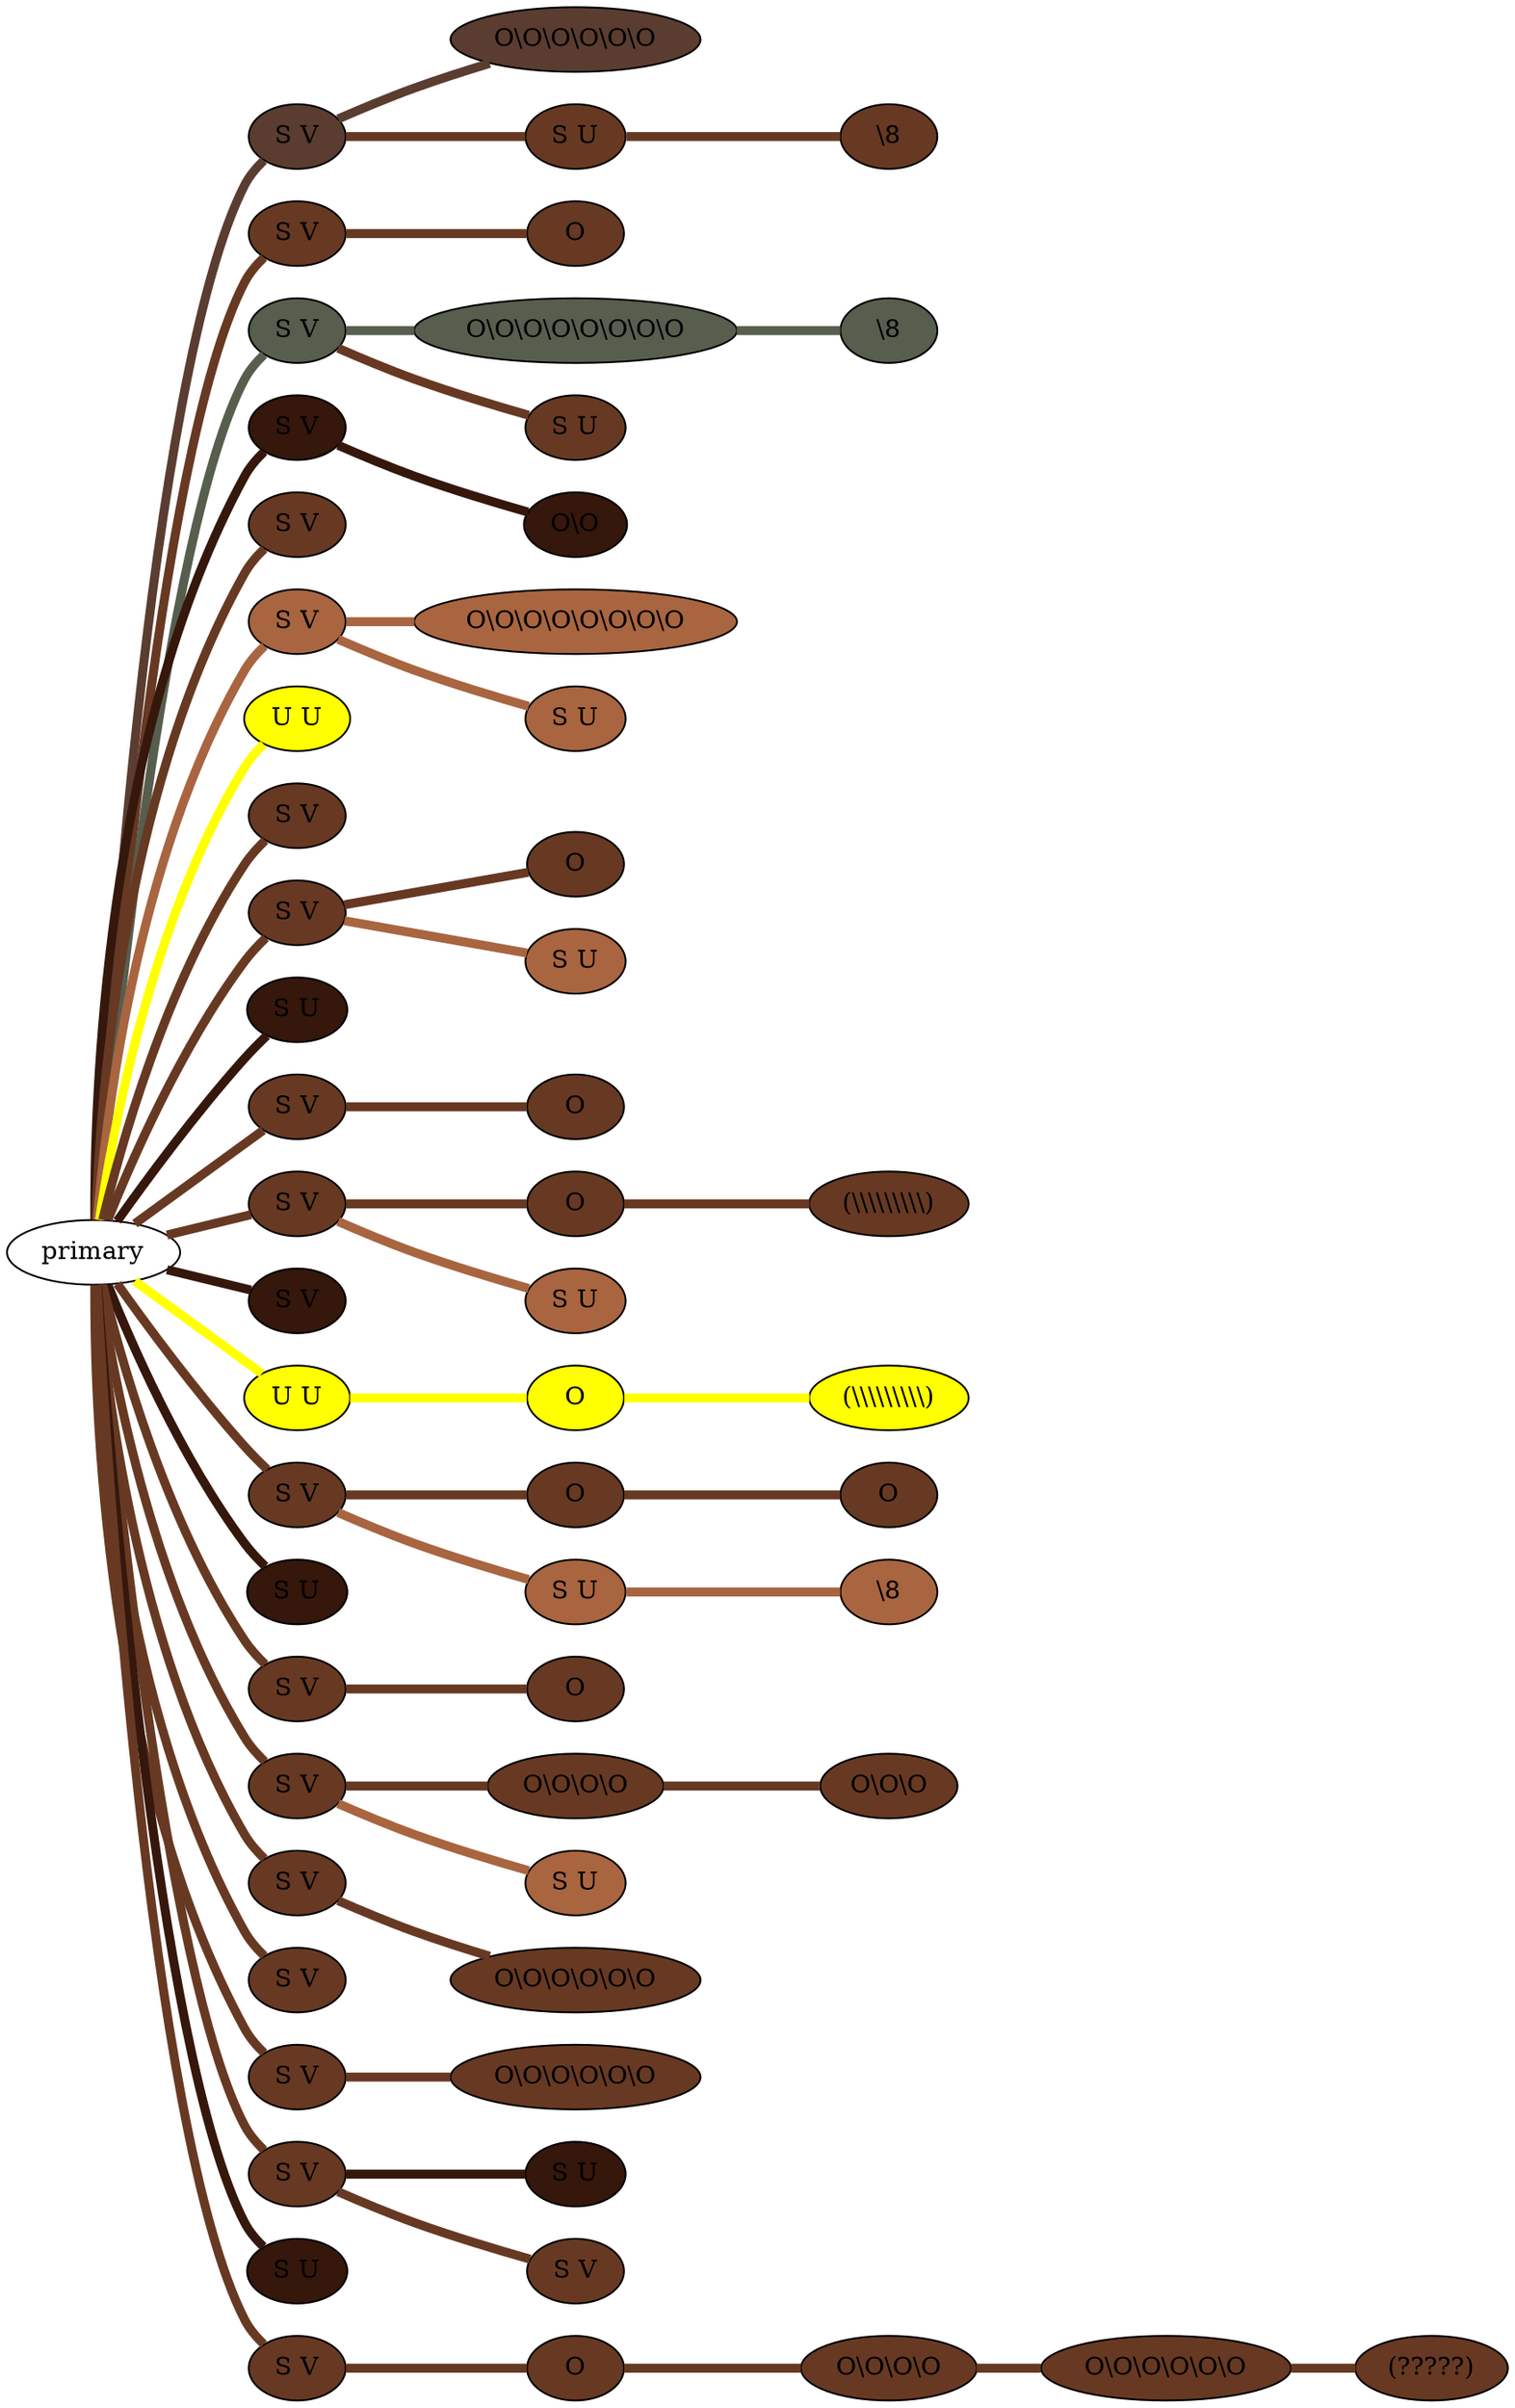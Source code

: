 graph {
 graph [rankdir=LR]
"primary" -- "1" [penwidth=5,color="#5A3D30"]
"1" [label="S V", style=filled, fillcolor="#5A3D30"]
"1" -- "1:0" [penwidth=5,color="#5A3D30"]
"1:0" [label="O\\O\\O\\O\\O\\O", style=filled, fillcolor="#5A3D30"]
"1" -- "1s1" [penwidth=5,color="#673923"]
"1s1" [label="S U", style=filled, fillcolor="#673923"]
"1s1" -- "1s1:0" [penwidth=5,color="#673923"]
"1s1:0" [label="\\8", style=filled, fillcolor="#673923"]
"primary" -- "2" [penwidth=5,color="#673923"]
"2" [label="S V", style=filled, fillcolor="#673923"]
"2" -- "2:0" [penwidth=5,color="#673923"]
"2:0" [label="O", style=filled, fillcolor="#673923"]
"primary" -- "3" [penwidth=5,color="#575E4E"]
"3" [label="S V", style=filled, fillcolor="#575E4E"]
"3" -- "3:0" [penwidth=5,color="#575E4E"]
"3:0" [label="O\\O\\O\\O\\O\\O\\O\\O", style=filled, fillcolor="#575E4E"]
"3:0" -- "3:1" [penwidth=5,color="#575E4E"]
"3:1" [label="\\8", style=filled, fillcolor="#575E4E"]
"3" -- "3s1" [penwidth=5,color="#673923"]
"3s1" [label="S U", style=filled, fillcolor="#673923"]
"primary" -- "4" [penwidth=5,color="#35170C"]
"4" [label="S V", style=filled, fillcolor="#35170C"]
"4" -- "4:0" [penwidth=5,color="#35170C"]
"4:0" [label="O\\O", style=filled, fillcolor="#35170C"]
"primary" -- "5" [penwidth=5,color="#673923"]
"5" [label="S V", style=filled, fillcolor="#673923"]
"primary" -- "6" [penwidth=5,color="#A86540"]
"6" [label="S V", style=filled, fillcolor="#A86540"]
"6" -- "6:0" [penwidth=5,color="#A86540"]
"6:0" [label="O\\O\\O\\O\\O\\O\\O\\O", style=filled, fillcolor="#A86540"]
"6" -- "6s1" [penwidth=5,color="#A86540"]
"6s1" [label="S U", style=filled, fillcolor="#A86540"]
"primary" -- "7" [penwidth=5,color=yellow]
"7" [label="U U", style=filled, fillcolor=yellow]
"primary" -- "8" [penwidth=5,color="#673923"]
"8" [label="S V", style=filled, fillcolor="#673923"]
"primary" -- "9" [penwidth=5,color="#673923"]
"9" [label="S V", style=filled, fillcolor="#673923"]
"9" -- "9:0" [penwidth=5,color="#673923"]
"9:0" [label="O", style=filled, fillcolor="#673923"]
"9" -- "9s1" [penwidth=5,color="#A86540"]
"9s1" [label="S U", style=filled, fillcolor="#A86540"]
"primary" -- "10" [penwidth=5,color="#35170C"]
"10" [label="S U", style=filled, fillcolor="#35170C"]
"primary" -- "11" [penwidth=5,color="#673923"]
"11" [label="S V", style=filled, fillcolor="#673923"]
"11" -- "11:0" [penwidth=5,color="#673923"]
"11:0" [label="O", style=filled, fillcolor="#673923"]
"primary" -- "12" [penwidth=5,color="#673923"]
"12" [label="S V", style=filled, fillcolor="#673923"]
"12" -- "12:0" [penwidth=5,color="#673923"]
"12:0" [label="O", style=filled, fillcolor="#673923"]
"12:0" -- "12:1" [penwidth=5,color="#673923"]
"12:1" [label="(\\\\\\\\\\\\\\\\\\)", style=filled, fillcolor="#673923"]
"12" -- "12s1" [penwidth=5,color="#A86540"]
"12s1" [label="S U", style=filled, fillcolor="#A86540"]
"primary" -- "13" [penwidth=5,color="#35170C"]
"13" [label="S V", style=filled, fillcolor="#35170C"]
"primary" -- "14" [penwidth=5,color=yellow]
"14" [label="U U", style=filled, fillcolor=yellow]
"14" -- "14:0" [penwidth=5,color=yellow]
"14:0" [label="O", style=filled, fillcolor=yellow]
"14:0" -- "14:1" [penwidth=5,color=yellow]
"14:1" [label="(\\\\\\\\\\\\\\\\\\)", style=filled, fillcolor=yellow]
"primary" -- "15" [penwidth=5,color="#673923"]
"15" [label="S V", style=filled, fillcolor="#673923"]
"15" -- "15:0" [penwidth=5,color="#673923"]
"15:0" [label="O", style=filled, fillcolor="#673923"]
"15:0" -- "15:1" [penwidth=5,color="#673923"]
"15:1" [label="O", style=filled, fillcolor="#673923"]
"15" -- "15s1" [penwidth=5,color="#A86540"]
"15s1" [label="S U", style=filled, fillcolor="#A86540"]
"15s1" -- "15s1:0" [penwidth=5,color="#A86540"]
"15s1:0" [label="\\8", style=filled, fillcolor="#A86540"]
"primary" -- "16" [penwidth=5,color="#35170C"]
"16" [label="S U", style=filled, fillcolor="#35170C"]
"primary" -- "17" [penwidth=5,color="#673923"]
"17" [label="S V", style=filled, fillcolor="#673923"]
"17" -- "17:0" [penwidth=5,color="#673923"]
"17:0" [label="O", style=filled, fillcolor="#673923"]
"primary" -- "18" [penwidth=5,color="#673923"]
"18" [label="S V", style=filled, fillcolor="#673923"]
"18" -- "18:0" [penwidth=5,color="#673923"]
"18:0" [label="O\\O\\O\\O", style=filled, fillcolor="#673923"]
"18:0" -- "18:1" [penwidth=5,color="#673923"]
"18:1" [label="O\\O\\O", style=filled, fillcolor="#673923"]
"18" -- "18s1" [penwidth=5,color="#A86540"]
"18s1" [label="S U", style=filled, fillcolor="#A86540"]
"primary" -- "19" [penwidth=5,color="#673923"]
"19" [label="S V", style=filled, fillcolor="#673923"]
"19" -- "19:0" [penwidth=5,color="#673923"]
"19:0" [label="O\\O\\O\\O\\O\\O", style=filled, fillcolor="#673923"]
"primary" -- "20" [penwidth=5,color="#673923"]
"20" [label="S V", style=filled, fillcolor="#673923"]
"primary" -- "21" [penwidth=5,color="#673923"]
"21" [label="S V", style=filled, fillcolor="#673923"]
"21" -- "21:0" [penwidth=5,color="#673923"]
"21:0" [label="O\\O\\O\\O\\O\\O", style=filled, fillcolor="#673923"]
"primary" -- "22" [penwidth=5,color="#673923"]
"22" [label="S V", style=filled, fillcolor="#673923"]
"22" -- "22s1" [penwidth=5,color="#35170C"]
"22s1" [label="S U", style=filled, fillcolor="#35170C"]
"22" -- "22s2" [penwidth=5,color="#673923"]
"22s2" [label="S V", style=filled, fillcolor="#673923"]
"primary" -- "23" [penwidth=5,color="#35170C"]
"23" [label="S U", style=filled, fillcolor="#35170C"]
"primary" -- "24" [penwidth=5,color="#673923"]
"24" [label="S V", style=filled, fillcolor="#673923"]
"24" -- "24:0" [penwidth=5,color="#673923"]
"24:0" [label="O", style=filled, fillcolor="#673923"]
"24:0" -- "24:1" [penwidth=5,color="#673923"]
"24:1" [label="O\\O\\O\\O", style=filled, fillcolor="#673923"]
"24:1" -- "24:2" [penwidth=5,color="#673923"]
"24:2" [label="O\\O\\O\\O\\O\\O", style=filled, fillcolor="#673923"]
"24:2" -- "24:3" [penwidth=5,color="#673923"]
"24:3" [label="(?????)", style=filled, fillcolor="#673923"]
}
